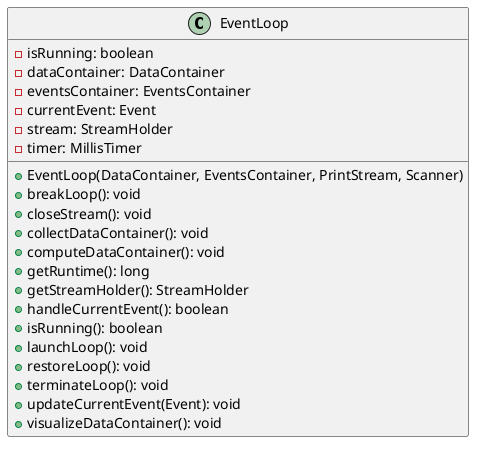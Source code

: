 @startuml

    class EventLoop {
        -isRunning: boolean
        -dataContainer: DataContainer
        -eventsContainer: EventsContainer
        -currentEvent: Event
        -stream: StreamHolder
        -timer: MillisTimer
        +EventLoop(DataContainer, EventsContainer, PrintStream, Scanner)
        +breakLoop(): void
        +closeStream(): void
        +collectDataContainer(): void
        +computeDataContainer(): void
        +getRuntime(): long
        +getStreamHolder(): StreamHolder
        +handleCurrentEvent(): boolean
        +isRunning(): boolean
        +launchLoop(): void
        +restoreLoop(): void
        +terminateLoop(): void
        +updateCurrentEvent(Event): void
        +visualizeDataContainer(): void
    }

@enduml

